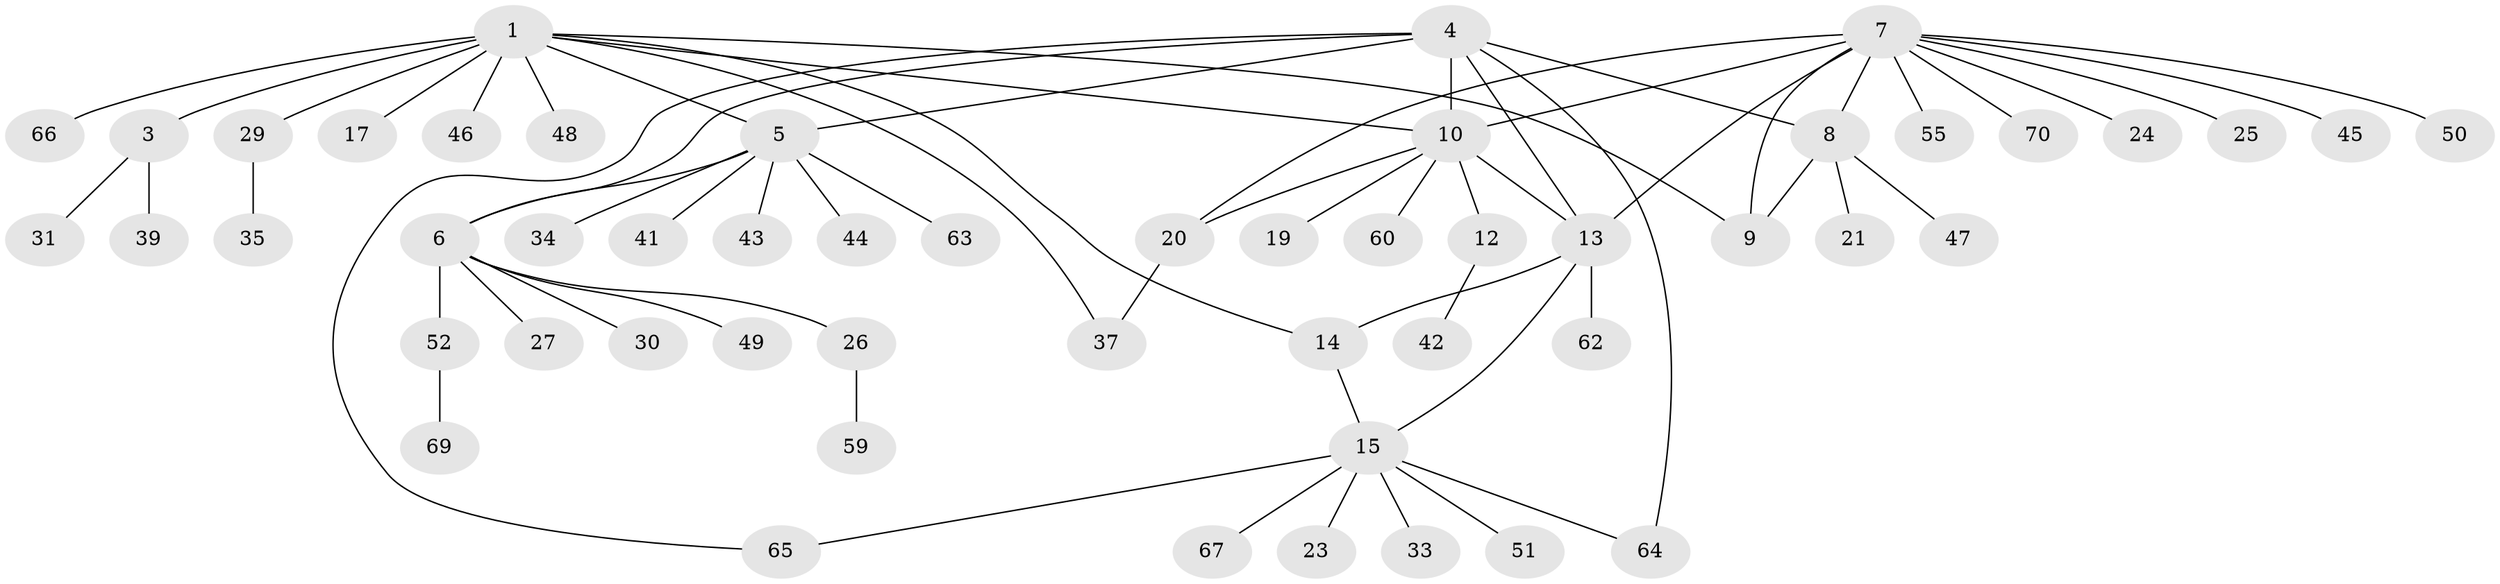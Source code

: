 // Generated by graph-tools (version 1.1) at 2025/24/03/03/25 07:24:16]
// undirected, 53 vertices, 65 edges
graph export_dot {
graph [start="1"]
  node [color=gray90,style=filled];
  1 [super="+2"];
  3 [super="+36"];
  4 [super="+53"];
  5 [super="+18"];
  6 [super="+28"];
  7 [super="+57"];
  8 [super="+38"];
  9 [super="+22"];
  10 [super="+11"];
  12 [super="+54"];
  13 [super="+61"];
  14 [super="+56"];
  15 [super="+16"];
  17;
  19;
  20;
  21 [super="+40"];
  23;
  24;
  25;
  26;
  27;
  29 [super="+32"];
  30;
  31;
  33;
  34;
  35;
  37;
  39;
  41;
  42;
  43;
  44;
  45;
  46 [super="+71"];
  47;
  48;
  49 [super="+58"];
  50;
  51;
  52 [super="+68"];
  55;
  59;
  60;
  62;
  63;
  64;
  65;
  66 [super="+72"];
  67;
  69;
  70;
  1 -- 3 [weight=2];
  1 -- 5;
  1 -- 9;
  1 -- 14;
  1 -- 17;
  1 -- 29;
  1 -- 37;
  1 -- 48;
  1 -- 66;
  1 -- 46;
  1 -- 10;
  3 -- 31;
  3 -- 39;
  4 -- 5;
  4 -- 6;
  4 -- 8;
  4 -- 13;
  4 -- 64;
  4 -- 65;
  4 -- 10;
  5 -- 6;
  5 -- 34;
  5 -- 41;
  5 -- 43;
  5 -- 44;
  5 -- 63;
  6 -- 26;
  6 -- 27;
  6 -- 30;
  6 -- 49;
  6 -- 52;
  7 -- 8;
  7 -- 9;
  7 -- 13;
  7 -- 20;
  7 -- 24;
  7 -- 25;
  7 -- 45;
  7 -- 50;
  7 -- 55;
  7 -- 70;
  7 -- 10 [weight=2];
  8 -- 9;
  8 -- 21;
  8 -- 47;
  10 -- 12 [weight=2];
  10 -- 19;
  10 -- 60;
  10 -- 20;
  10 -- 13;
  12 -- 42;
  13 -- 14;
  13 -- 15;
  13 -- 62;
  14 -- 15;
  15 -- 33;
  15 -- 65;
  15 -- 67;
  15 -- 64;
  15 -- 51;
  15 -- 23;
  20 -- 37;
  26 -- 59;
  29 -- 35;
  52 -- 69;
}
